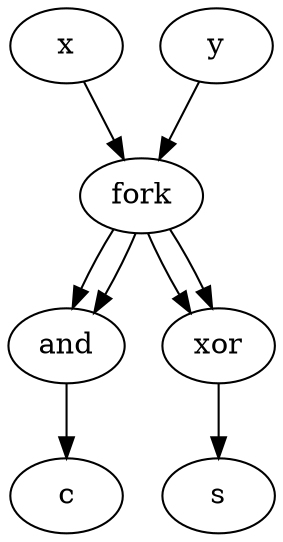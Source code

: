digraph G {
    and -> c
    xor -> s
    fork -> and
    fork -> and
    fork -> xor
    fork -> xor
    x -> fork
    y -> fork
}
